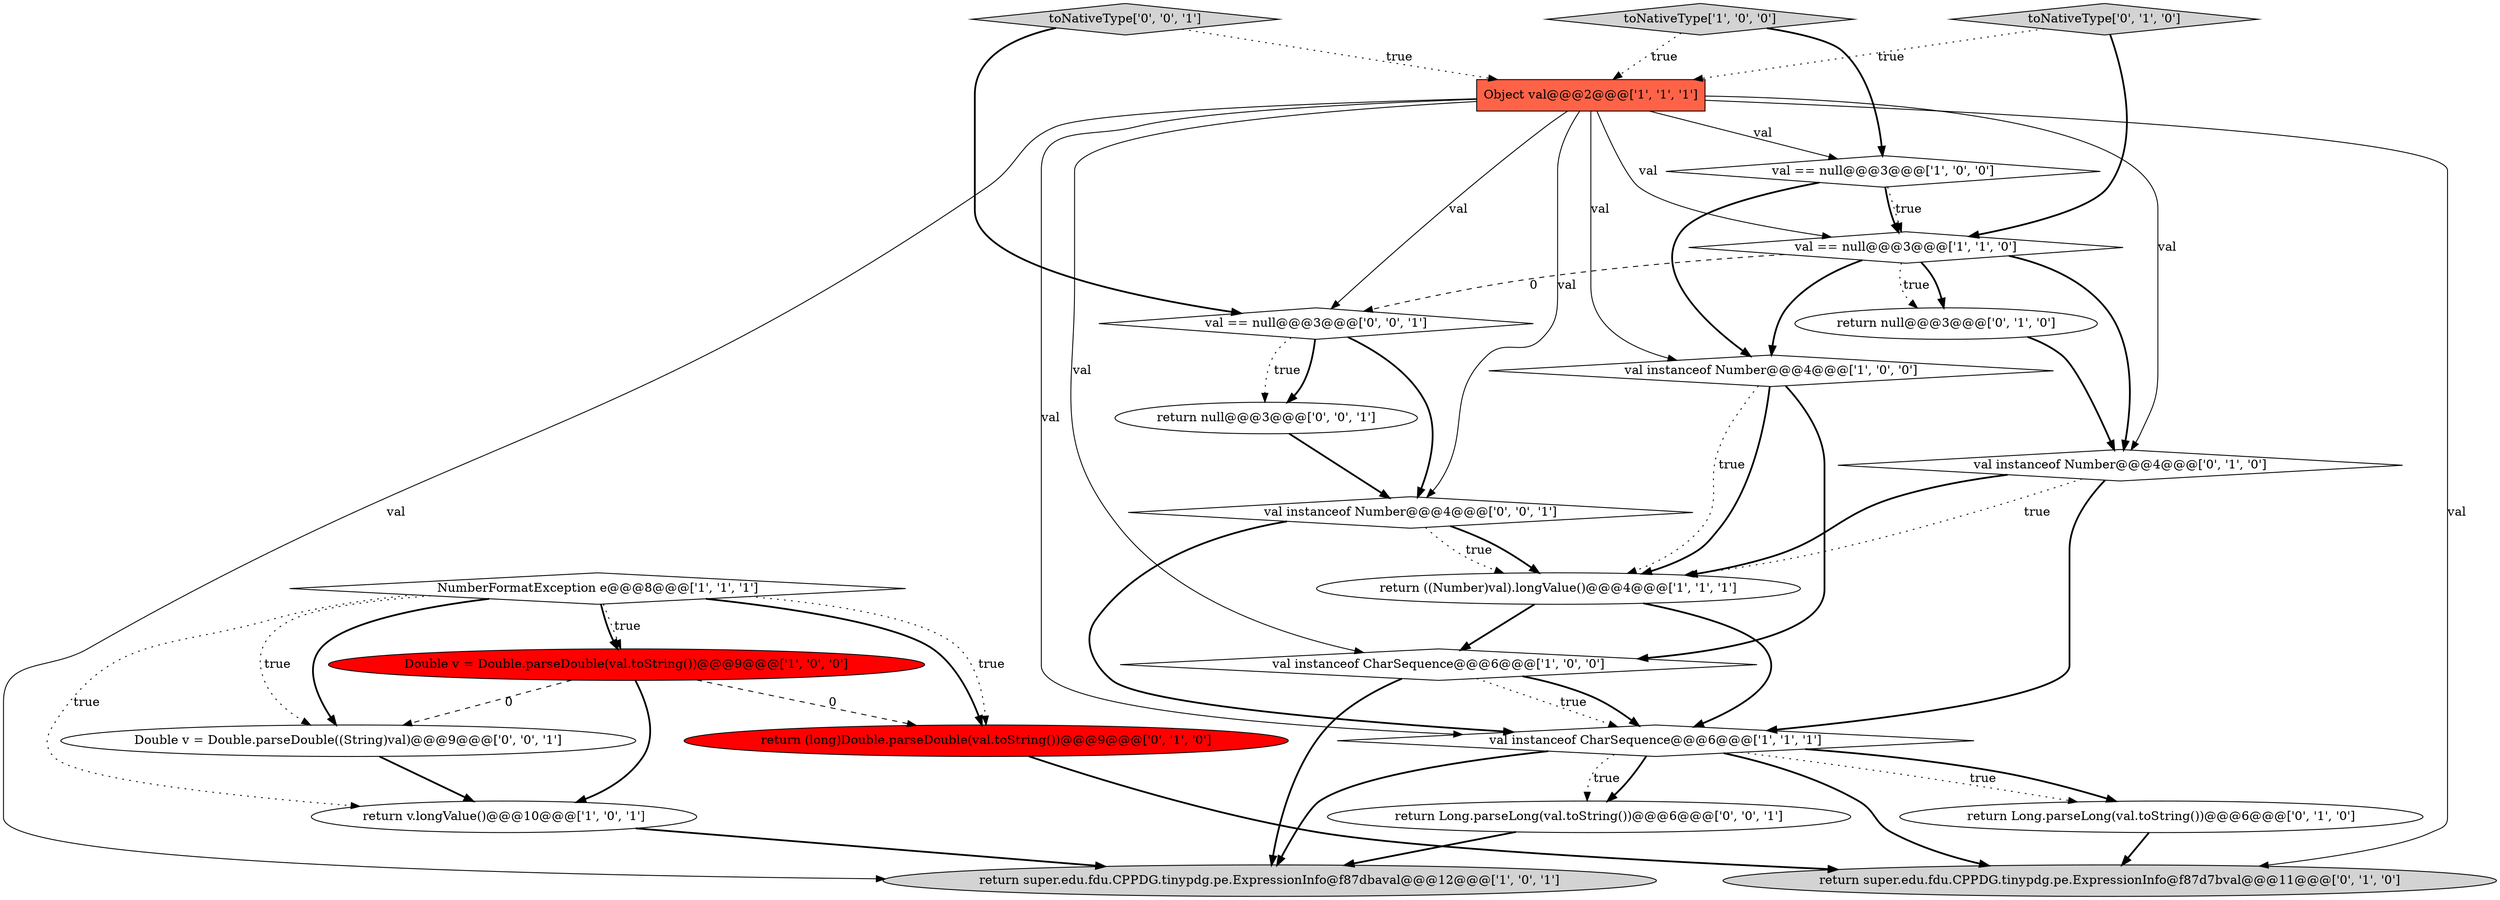 digraph {
13 [style = filled, label = "return Long.parseLong(val.toString())@@@6@@@['0', '1', '0']", fillcolor = white, shape = ellipse image = "AAA0AAABBB2BBB"];
9 [style = filled, label = "Double v = Double.parseDouble(val.toString())@@@9@@@['1', '0', '0']", fillcolor = red, shape = ellipse image = "AAA1AAABBB1BBB"];
20 [style = filled, label = "Double v = Double.parseDouble((String)val)@@@9@@@['0', '0', '1']", fillcolor = white, shape = ellipse image = "AAA0AAABBB3BBB"];
15 [style = filled, label = "val instanceof Number@@@4@@@['0', '1', '0']", fillcolor = white, shape = diamond image = "AAA0AAABBB2BBB"];
19 [style = filled, label = "return Long.parseLong(val.toString())@@@6@@@['0', '0', '1']", fillcolor = white, shape = ellipse image = "AAA0AAABBB3BBB"];
12 [style = filled, label = "return super.edu.fdu.CPPDG.tinypdg.pe.ExpressionInfo@f87d7bval@@@11@@@['0', '1', '0']", fillcolor = lightgray, shape = ellipse image = "AAA0AAABBB2BBB"];
11 [style = filled, label = "val instanceof CharSequence@@@6@@@['1', '1', '1']", fillcolor = white, shape = diamond image = "AAA0AAABBB1BBB"];
4 [style = filled, label = "val instanceof CharSequence@@@6@@@['1', '0', '0']", fillcolor = white, shape = diamond image = "AAA0AAABBB1BBB"];
10 [style = filled, label = "return v.longValue()@@@10@@@['1', '0', '1']", fillcolor = white, shape = ellipse image = "AAA0AAABBB1BBB"];
14 [style = filled, label = "return null@@@3@@@['0', '1', '0']", fillcolor = white, shape = ellipse image = "AAA0AAABBB2BBB"];
6 [style = filled, label = "Object val@@@2@@@['1', '1', '1']", fillcolor = tomato, shape = box image = "AAA0AAABBB1BBB"];
1 [style = filled, label = "val == null@@@3@@@['1', '0', '0']", fillcolor = white, shape = diamond image = "AAA0AAABBB1BBB"];
5 [style = filled, label = "val instanceof Number@@@4@@@['1', '0', '0']", fillcolor = white, shape = diamond image = "AAA0AAABBB1BBB"];
0 [style = filled, label = "NumberFormatException e@@@8@@@['1', '1', '1']", fillcolor = white, shape = diamond image = "AAA0AAABBB1BBB"];
16 [style = filled, label = "return (long)Double.parseDouble(val.toString())@@@9@@@['0', '1', '0']", fillcolor = red, shape = ellipse image = "AAA1AAABBB2BBB"];
21 [style = filled, label = "toNativeType['0', '0', '1']", fillcolor = lightgray, shape = diamond image = "AAA0AAABBB3BBB"];
2 [style = filled, label = "return super.edu.fdu.CPPDG.tinypdg.pe.ExpressionInfo@f87dbaval@@@12@@@['1', '0', '1']", fillcolor = lightgray, shape = ellipse image = "AAA0AAABBB1BBB"];
18 [style = filled, label = "val instanceof Number@@@4@@@['0', '0', '1']", fillcolor = white, shape = diamond image = "AAA0AAABBB3BBB"];
7 [style = filled, label = "return ((Number)val).longValue()@@@4@@@['1', '1', '1']", fillcolor = white, shape = ellipse image = "AAA0AAABBB1BBB"];
8 [style = filled, label = "toNativeType['1', '0', '0']", fillcolor = lightgray, shape = diamond image = "AAA0AAABBB1BBB"];
23 [style = filled, label = "val == null@@@3@@@['0', '0', '1']", fillcolor = white, shape = diamond image = "AAA0AAABBB3BBB"];
3 [style = filled, label = "val == null@@@3@@@['1', '1', '0']", fillcolor = white, shape = diamond image = "AAA0AAABBB1BBB"];
17 [style = filled, label = "toNativeType['0', '1', '0']", fillcolor = lightgray, shape = diamond image = "AAA0AAABBB2BBB"];
22 [style = filled, label = "return null@@@3@@@['0', '0', '1']", fillcolor = white, shape = ellipse image = "AAA0AAABBB3BBB"];
1->5 [style = bold, label=""];
6->18 [style = solid, label="val"];
9->20 [style = dashed, label="0"];
6->11 [style = solid, label="val"];
6->3 [style = solid, label="val"];
0->16 [style = bold, label=""];
0->9 [style = bold, label=""];
9->16 [style = dashed, label="0"];
7->11 [style = bold, label=""];
18->7 [style = dotted, label="true"];
15->7 [style = bold, label=""];
6->12 [style = solid, label="val"];
0->10 [style = dotted, label="true"];
17->6 [style = dotted, label="true"];
23->22 [style = dotted, label="true"];
6->15 [style = solid, label="val"];
3->14 [style = bold, label=""];
18->11 [style = bold, label=""];
1->3 [style = bold, label=""];
4->11 [style = dotted, label="true"];
0->20 [style = dotted, label="true"];
11->12 [style = bold, label=""];
3->15 [style = bold, label=""];
4->2 [style = bold, label=""];
11->13 [style = dotted, label="true"];
7->4 [style = bold, label=""];
9->10 [style = bold, label=""];
11->19 [style = bold, label=""];
15->7 [style = dotted, label="true"];
19->2 [style = bold, label=""];
11->2 [style = bold, label=""];
6->2 [style = solid, label="val"];
3->14 [style = dotted, label="true"];
20->10 [style = bold, label=""];
1->3 [style = dotted, label="true"];
3->23 [style = dashed, label="0"];
8->1 [style = bold, label=""];
3->5 [style = bold, label=""];
22->18 [style = bold, label=""];
13->12 [style = bold, label=""];
23->22 [style = bold, label=""];
8->6 [style = dotted, label="true"];
15->11 [style = bold, label=""];
5->7 [style = dotted, label="true"];
5->4 [style = bold, label=""];
6->23 [style = solid, label="val"];
11->13 [style = bold, label=""];
17->3 [style = bold, label=""];
5->7 [style = bold, label=""];
0->20 [style = bold, label=""];
10->2 [style = bold, label=""];
14->15 [style = bold, label=""];
11->19 [style = dotted, label="true"];
0->16 [style = dotted, label="true"];
18->7 [style = bold, label=""];
4->11 [style = bold, label=""];
6->5 [style = solid, label="val"];
6->4 [style = solid, label="val"];
0->9 [style = dotted, label="true"];
16->12 [style = bold, label=""];
23->18 [style = bold, label=""];
21->6 [style = dotted, label="true"];
21->23 [style = bold, label=""];
6->1 [style = solid, label="val"];
}
